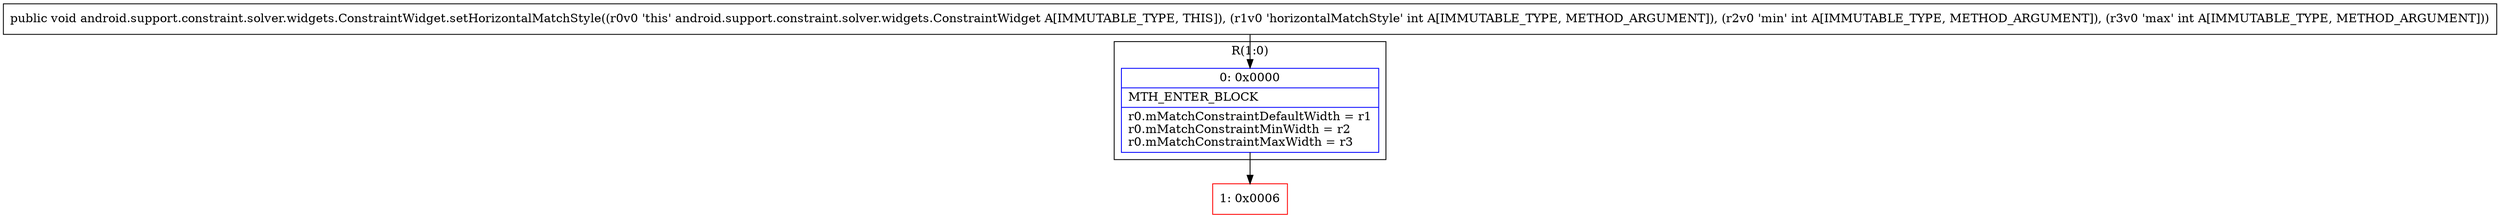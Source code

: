 digraph "CFG forandroid.support.constraint.solver.widgets.ConstraintWidget.setHorizontalMatchStyle(III)V" {
subgraph cluster_Region_705720064 {
label = "R(1:0)";
node [shape=record,color=blue];
Node_0 [shape=record,label="{0\:\ 0x0000|MTH_ENTER_BLOCK\l|r0.mMatchConstraintDefaultWidth = r1\lr0.mMatchConstraintMinWidth = r2\lr0.mMatchConstraintMaxWidth = r3\l}"];
}
Node_1 [shape=record,color=red,label="{1\:\ 0x0006}"];
MethodNode[shape=record,label="{public void android.support.constraint.solver.widgets.ConstraintWidget.setHorizontalMatchStyle((r0v0 'this' android.support.constraint.solver.widgets.ConstraintWidget A[IMMUTABLE_TYPE, THIS]), (r1v0 'horizontalMatchStyle' int A[IMMUTABLE_TYPE, METHOD_ARGUMENT]), (r2v0 'min' int A[IMMUTABLE_TYPE, METHOD_ARGUMENT]), (r3v0 'max' int A[IMMUTABLE_TYPE, METHOD_ARGUMENT])) }"];
MethodNode -> Node_0;
Node_0 -> Node_1;
}

